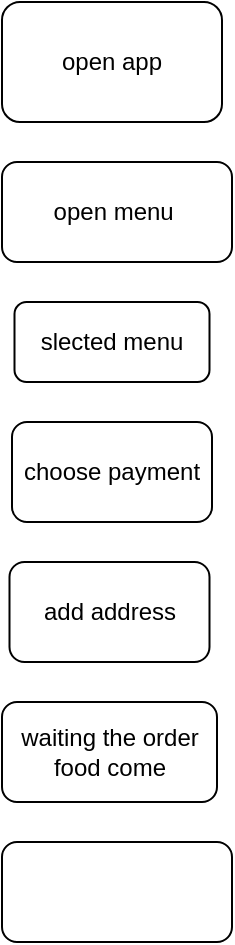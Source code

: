 <mxfile>
    <diagram id="Z2vSE0f1EesiWgILfYDr" name="Page-1">
        <mxGraphModel dx="357" dy="215" grid="1" gridSize="10" guides="1" tooltips="1" connect="1" arrows="1" fold="1" page="1" pageScale="1" pageWidth="850" pageHeight="1100" math="0" shadow="0">
            <root>
                <mxCell id="0"/>
                <mxCell id="1" parent="0"/>
                <mxCell id="2" value="open app" style="rounded=1;whiteSpace=wrap;html=1;" vertex="1" parent="1">
                    <mxGeometry x="130" y="60" width="110" height="60" as="geometry"/>
                </mxCell>
                <mxCell id="3" value="open menu&amp;nbsp;" style="rounded=1;whiteSpace=wrap;html=1;" vertex="1" parent="1">
                    <mxGeometry x="130" y="140" width="115" height="50" as="geometry"/>
                </mxCell>
                <mxCell id="4" value="slected menu" style="rounded=1;whiteSpace=wrap;html=1;" vertex="1" parent="1">
                    <mxGeometry x="136.25" y="210" width="97.5" height="40" as="geometry"/>
                </mxCell>
                <mxCell id="5" value="choose payment" style="rounded=1;whiteSpace=wrap;html=1;" vertex="1" parent="1">
                    <mxGeometry x="135" y="270" width="100" height="50" as="geometry"/>
                </mxCell>
                <mxCell id="6" value="add address" style="rounded=1;whiteSpace=wrap;html=1;" vertex="1" parent="1">
                    <mxGeometry x="133.75" y="340" width="100" height="50" as="geometry"/>
                </mxCell>
                <mxCell id="7" value="waiting the order food come" style="rounded=1;whiteSpace=wrap;html=1;" vertex="1" parent="1">
                    <mxGeometry x="130" y="410" width="107.5" height="50" as="geometry"/>
                </mxCell>
                <mxCell id="8" value="" style="rounded=1;whiteSpace=wrap;html=1;" vertex="1" parent="1">
                    <mxGeometry x="130" y="480" width="115" height="50" as="geometry"/>
                </mxCell>
            </root>
        </mxGraphModel>
    </diagram>
</mxfile>
